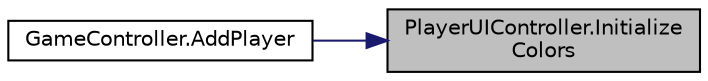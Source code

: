 digraph "PlayerUIController.InitializeColors"
{
 // INTERACTIVE_SVG=YES
 // LATEX_PDF_SIZE
  edge [fontname="Helvetica",fontsize="10",labelfontname="Helvetica",labelfontsize="10"];
  node [fontname="Helvetica",fontsize="10",shape=record];
  rankdir="RL";
  Node1 [label="PlayerUIController.Initialize\lColors",height=0.2,width=0.4,color="black", fillcolor="grey75", style="filled", fontcolor="black",tooltip=" "];
  Node1 -> Node2 [dir="back",color="midnightblue",fontsize="10",style="solid",fontname="Helvetica"];
  Node2 [label="GameController.AddPlayer",height=0.2,width=0.4,color="black", fillcolor="white", style="filled",URL="$class_game_controller.html#a8c6eb0b550a90d4c6ba6d792d239e63e",tooltip=" "];
}
